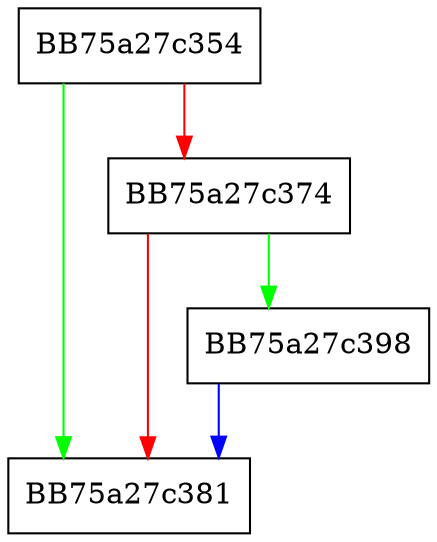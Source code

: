 digraph dupedExprSize {
  node [shape="box"];
  graph [splines=ortho];
  BB75a27c354 -> BB75a27c381 [color="green"];
  BB75a27c354 -> BB75a27c374 [color="red"];
  BB75a27c374 -> BB75a27c398 [color="green"];
  BB75a27c374 -> BB75a27c381 [color="red"];
  BB75a27c398 -> BB75a27c381 [color="blue"];
}